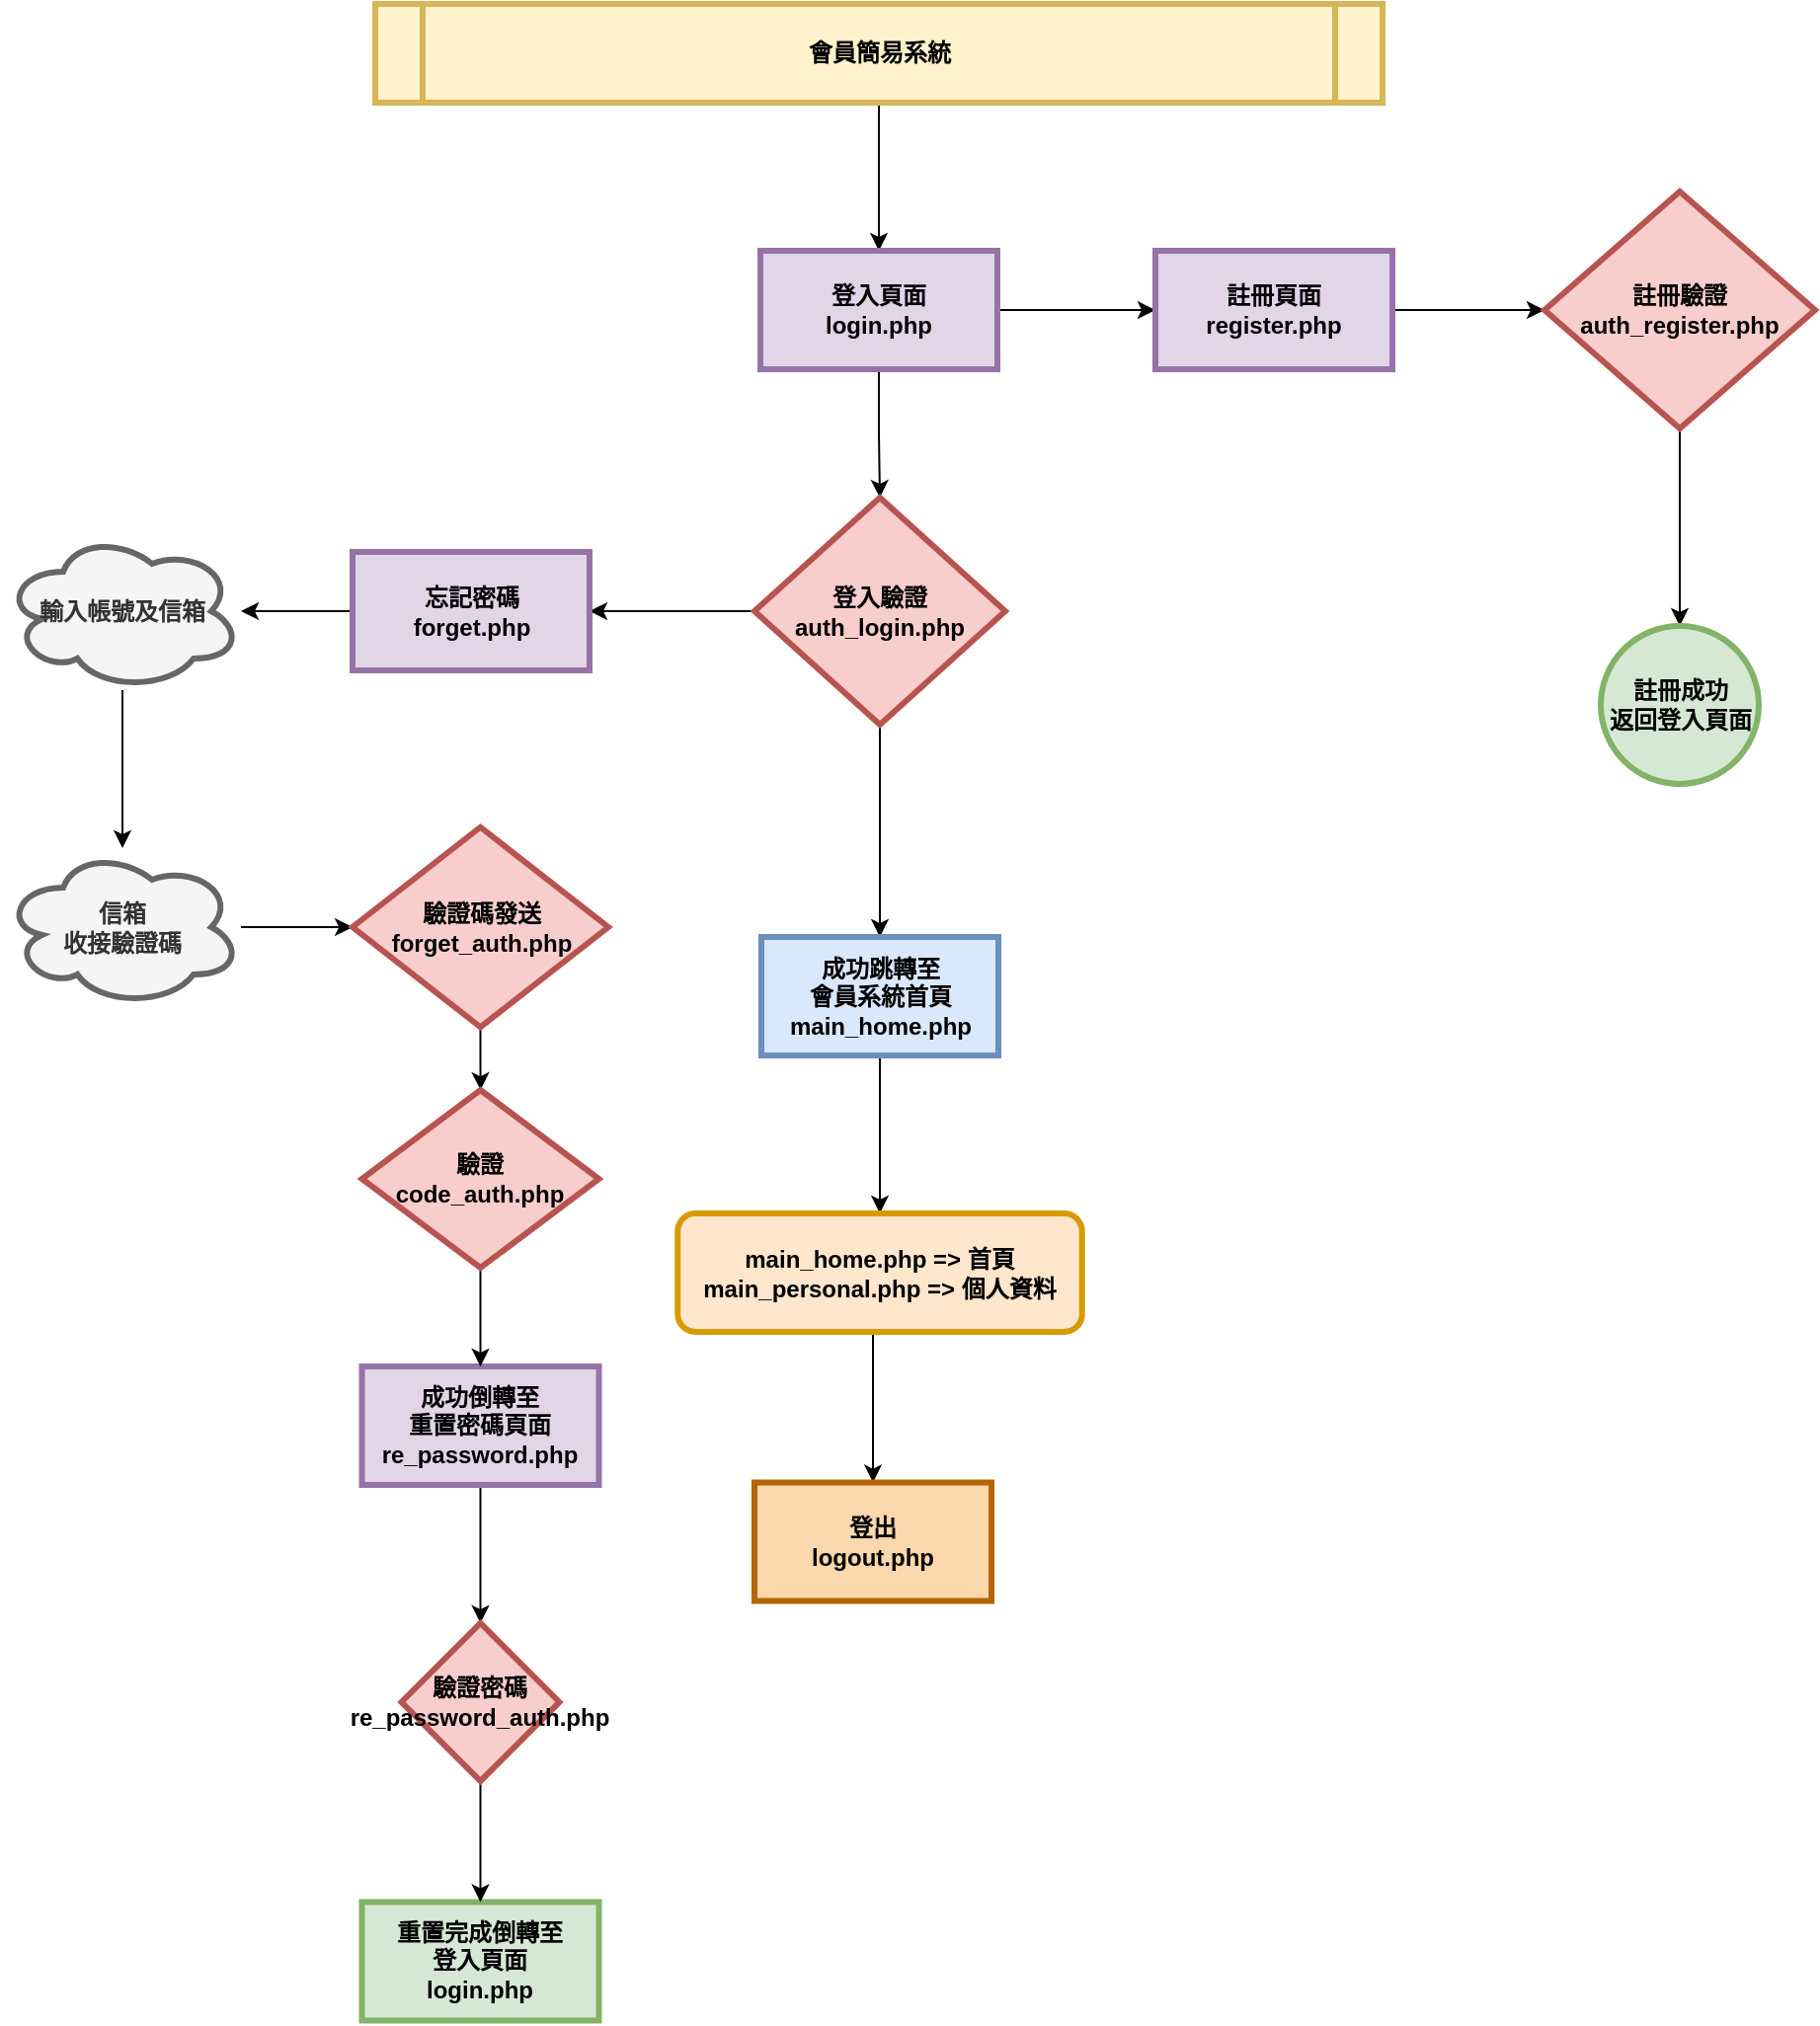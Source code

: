 <mxfile version="20.8.17" type="github">
  <diagram name="Page-1" id="c7558073-3199-34d8-9f00-42111426c3f3">
    <mxGraphModel dx="2260" dy="802" grid="1" gridSize="10" guides="1" tooltips="1" connect="1" arrows="1" fold="1" page="1" pageScale="1" pageWidth="826" pageHeight="1169" background="none" math="0" shadow="0">
      <root>
        <mxCell id="0" />
        <mxCell id="1" parent="0" />
        <mxCell id="kln2nAlyLsbZA-acA6ZX-121" value="" style="edgeStyle=orthogonalEdgeStyle;rounded=0;orthogonalLoop=1;jettySize=auto;html=1;" edge="1" parent="1" source="5" target="kln2nAlyLsbZA-acA6ZX-120">
          <mxGeometry relative="1" as="geometry" />
        </mxCell>
        <mxCell id="5" value="會員簡易系統" style="shape=process;whiteSpace=wrap;align=center;verticalAlign=middle;size=0.048;fontStyle=1;strokeWidth=3;fillColor=#fff2cc;strokeColor=#d6b656;" parent="1" vertex="1">
          <mxGeometry x="158" y="10" width="510" height="50" as="geometry" />
        </mxCell>
        <mxCell id="kln2nAlyLsbZA-acA6ZX-125" value="" style="edgeStyle=orthogonalEdgeStyle;rounded=0;orthogonalLoop=1;jettySize=auto;html=1;" edge="1" parent="1" source="kln2nAlyLsbZA-acA6ZX-120" target="kln2nAlyLsbZA-acA6ZX-124">
          <mxGeometry relative="1" as="geometry" />
        </mxCell>
        <mxCell id="kln2nAlyLsbZA-acA6ZX-129" value="" style="edgeStyle=orthogonalEdgeStyle;rounded=0;orthogonalLoop=1;jettySize=auto;html=1;" edge="1" parent="1" source="kln2nAlyLsbZA-acA6ZX-120" target="kln2nAlyLsbZA-acA6ZX-128">
          <mxGeometry relative="1" as="geometry" />
        </mxCell>
        <mxCell id="kln2nAlyLsbZA-acA6ZX-120" value="登入頁面&lt;br&gt;login.php" style="whiteSpace=wrap;html=1;fillColor=#e1d5e7;fontStyle=1;strokeWidth=3;strokeColor=#9673a6;" vertex="1" parent="1">
          <mxGeometry x="353" y="135" width="120" height="60" as="geometry" />
        </mxCell>
        <mxCell id="kln2nAlyLsbZA-acA6ZX-127" value="" style="edgeStyle=orthogonalEdgeStyle;rounded=0;orthogonalLoop=1;jettySize=auto;html=1;" edge="1" parent="1" source="kln2nAlyLsbZA-acA6ZX-124" target="kln2nAlyLsbZA-acA6ZX-126">
          <mxGeometry relative="1" as="geometry" />
        </mxCell>
        <mxCell id="kln2nAlyLsbZA-acA6ZX-124" value="註冊頁面&lt;br&gt;register.php" style="whiteSpace=wrap;html=1;fillColor=#e1d5e7;fontStyle=1;strokeWidth=3;strokeColor=#9673a6;" vertex="1" parent="1">
          <mxGeometry x="553" y="135" width="120" height="60" as="geometry" />
        </mxCell>
        <mxCell id="kln2nAlyLsbZA-acA6ZX-132" value="" style="edgeStyle=orthogonalEdgeStyle;rounded=0;orthogonalLoop=1;jettySize=auto;html=1;" edge="1" parent="1" source="kln2nAlyLsbZA-acA6ZX-126" target="kln2nAlyLsbZA-acA6ZX-131">
          <mxGeometry relative="1" as="geometry" />
        </mxCell>
        <mxCell id="kln2nAlyLsbZA-acA6ZX-126" value="註冊驗證&lt;br&gt;auth_register.php" style="rhombus;whiteSpace=wrap;html=1;fillColor=#f8cecc;fontStyle=1;strokeWidth=3;strokeColor=#b85450;" vertex="1" parent="1">
          <mxGeometry x="750" y="105" width="137" height="120" as="geometry" />
        </mxCell>
        <mxCell id="kln2nAlyLsbZA-acA6ZX-136" value="" style="edgeStyle=orthogonalEdgeStyle;rounded=0;orthogonalLoop=1;jettySize=auto;html=1;" edge="1" parent="1" source="kln2nAlyLsbZA-acA6ZX-128" target="kln2nAlyLsbZA-acA6ZX-135">
          <mxGeometry relative="1" as="geometry" />
        </mxCell>
        <mxCell id="kln2nAlyLsbZA-acA6ZX-141" value="" style="edgeStyle=orthogonalEdgeStyle;rounded=0;orthogonalLoop=1;jettySize=auto;html=1;" edge="1" parent="1" source="kln2nAlyLsbZA-acA6ZX-128" target="kln2nAlyLsbZA-acA6ZX-140">
          <mxGeometry relative="1" as="geometry" />
        </mxCell>
        <mxCell id="kln2nAlyLsbZA-acA6ZX-128" value="登入驗證&lt;br&gt;auth_login.php" style="rhombus;whiteSpace=wrap;html=1;fillColor=#f8cecc;fontStyle=1;strokeWidth=3;strokeColor=#b85450;" vertex="1" parent="1">
          <mxGeometry x="350" y="260" width="127" height="115" as="geometry" />
        </mxCell>
        <mxCell id="kln2nAlyLsbZA-acA6ZX-131" value="註冊成功&lt;br&gt;返回登入頁面" style="ellipse;whiteSpace=wrap;html=1;fillColor=#d5e8d4;strokeColor=#82b366;fontStyle=1;strokeWidth=3;" vertex="1" parent="1">
          <mxGeometry x="778.5" y="325" width="80" height="80" as="geometry" />
        </mxCell>
        <mxCell id="kln2nAlyLsbZA-acA6ZX-167" value="" style="edgeStyle=orthogonalEdgeStyle;rounded=0;orthogonalLoop=1;jettySize=auto;html=1;" edge="1" parent="1" source="kln2nAlyLsbZA-acA6ZX-135" target="kln2nAlyLsbZA-acA6ZX-166">
          <mxGeometry relative="1" as="geometry" />
        </mxCell>
        <mxCell id="kln2nAlyLsbZA-acA6ZX-169" value="" style="edgeStyle=orthogonalEdgeStyle;rounded=0;orthogonalLoop=1;jettySize=auto;html=1;" edge="1" parent="1" source="kln2nAlyLsbZA-acA6ZX-135" target="kln2nAlyLsbZA-acA6ZX-168">
          <mxGeometry relative="1" as="geometry" />
        </mxCell>
        <mxCell id="kln2nAlyLsbZA-acA6ZX-135" value="成功跳轉至&lt;br&gt;會員系統首頁&lt;br&gt;main_home.php" style="whiteSpace=wrap;html=1;fillColor=#dae8fc;strokeColor=#6c8ebf;fontStyle=1;strokeWidth=3;" vertex="1" parent="1">
          <mxGeometry x="353.5" y="482.5" width="120" height="60" as="geometry" />
        </mxCell>
        <mxCell id="kln2nAlyLsbZA-acA6ZX-150" value="" style="edgeStyle=orthogonalEdgeStyle;rounded=0;orthogonalLoop=1;jettySize=auto;html=1;" edge="1" parent="1" source="kln2nAlyLsbZA-acA6ZX-140" target="kln2nAlyLsbZA-acA6ZX-149">
          <mxGeometry relative="1" as="geometry" />
        </mxCell>
        <mxCell id="kln2nAlyLsbZA-acA6ZX-140" value="忘記密碼&lt;br&gt;forget.php" style="whiteSpace=wrap;html=1;fillColor=#e1d5e7;strokeColor=#9673a6;fontStyle=1;strokeWidth=3;" vertex="1" parent="1">
          <mxGeometry x="146.5" y="287.5" width="120" height="60" as="geometry" />
        </mxCell>
        <mxCell id="kln2nAlyLsbZA-acA6ZX-155" value="" style="edgeStyle=orthogonalEdgeStyle;rounded=0;orthogonalLoop=1;jettySize=auto;html=1;" edge="1" parent="1" source="kln2nAlyLsbZA-acA6ZX-149" target="kln2nAlyLsbZA-acA6ZX-154">
          <mxGeometry relative="1" as="geometry" />
        </mxCell>
        <mxCell id="kln2nAlyLsbZA-acA6ZX-149" value="輸入帳號及信箱" style="ellipse;shape=cloud;whiteSpace=wrap;html=1;fillColor=#f5f5f5;strokeColor=#666666;fontStyle=1;strokeWidth=3;fontColor=#333333;" vertex="1" parent="1">
          <mxGeometry x="-30" y="277.5" width="120" height="80" as="geometry" />
        </mxCell>
        <mxCell id="kln2nAlyLsbZA-acA6ZX-158" value="" style="edgeStyle=orthogonalEdgeStyle;rounded=0;orthogonalLoop=1;jettySize=auto;html=1;" edge="1" parent="1" source="kln2nAlyLsbZA-acA6ZX-154" target="kln2nAlyLsbZA-acA6ZX-157">
          <mxGeometry relative="1" as="geometry" />
        </mxCell>
        <mxCell id="kln2nAlyLsbZA-acA6ZX-154" value="信箱&lt;br&gt;收接驗證碼" style="ellipse;shape=cloud;whiteSpace=wrap;html=1;fillColor=#f5f5f5;strokeColor=#666666;fontColor=#333333;fontStyle=1;strokeWidth=3;" vertex="1" parent="1">
          <mxGeometry x="-30" y="437.5" width="120" height="80" as="geometry" />
        </mxCell>
        <mxCell id="kln2nAlyLsbZA-acA6ZX-172" value="" style="edgeStyle=orthogonalEdgeStyle;rounded=0;orthogonalLoop=1;jettySize=auto;html=1;" edge="1" parent="1" source="kln2nAlyLsbZA-acA6ZX-157" target="kln2nAlyLsbZA-acA6ZX-171">
          <mxGeometry relative="1" as="geometry" />
        </mxCell>
        <mxCell id="kln2nAlyLsbZA-acA6ZX-157" value="驗證碼發送&lt;br&gt;forget_auth.php" style="rhombus;whiteSpace=wrap;html=1;fillColor=#f8cecc;strokeColor=#b85450;fontStyle=1;strokeWidth=3;" vertex="1" parent="1">
          <mxGeometry x="146.5" y="426.88" width="129.5" height="101.25" as="geometry" />
        </mxCell>
        <mxCell id="kln2nAlyLsbZA-acA6ZX-164" value="" style="edgeStyle=orthogonalEdgeStyle;rounded=0;orthogonalLoop=1;jettySize=auto;html=1;" edge="1" parent="1" source="kln2nAlyLsbZA-acA6ZX-159" target="kln2nAlyLsbZA-acA6ZX-163">
          <mxGeometry relative="1" as="geometry" />
        </mxCell>
        <mxCell id="kln2nAlyLsbZA-acA6ZX-159" value="成功倒轉至&lt;br&gt;重置密碼頁面&lt;br&gt;re_password.php" style="whiteSpace=wrap;html=1;fillColor=#e1d5e7;strokeColor=#9673a6;fontStyle=1;strokeWidth=3;" vertex="1" parent="1">
          <mxGeometry x="151.25" y="699.995" width="120" height="60" as="geometry" />
        </mxCell>
        <mxCell id="kln2nAlyLsbZA-acA6ZX-161" value="重置完成倒轉至&lt;br&gt;登入頁面&lt;br&gt;login.php" style="whiteSpace=wrap;html=1;fillColor=#d5e8d4;strokeColor=#82b366;fontStyle=1;strokeWidth=3;" vertex="1" parent="1">
          <mxGeometry x="151.25" y="971.24" width="120" height="60" as="geometry" />
        </mxCell>
        <mxCell id="kln2nAlyLsbZA-acA6ZX-165" value="" style="edgeStyle=orthogonalEdgeStyle;rounded=0;orthogonalLoop=1;jettySize=auto;html=1;" edge="1" parent="1" source="kln2nAlyLsbZA-acA6ZX-163" target="kln2nAlyLsbZA-acA6ZX-161">
          <mxGeometry relative="1" as="geometry" />
        </mxCell>
        <mxCell id="kln2nAlyLsbZA-acA6ZX-163" value="驗證密碼&lt;br&gt;re_password_auth.php" style="rhombus;whiteSpace=wrap;html=1;fillColor=#f8cecc;strokeColor=#b85450;fontStyle=1;strokeWidth=3;" vertex="1" parent="1">
          <mxGeometry x="171.25" y="829.995" width="80" height="80" as="geometry" />
        </mxCell>
        <mxCell id="kln2nAlyLsbZA-acA6ZX-166" value="main_home.php =&amp;gt; 首頁&lt;br&gt;main_personal.php =&amp;gt; 個人資料" style="rounded=1;whiteSpace=wrap;html=1;fillColor=#ffe6cc;strokeColor=#d79b00;fontStyle=1;strokeWidth=3;" vertex="1" parent="1">
          <mxGeometry x="311.13" y="622.5" width="204.75" height="60" as="geometry" />
        </mxCell>
        <mxCell id="kln2nAlyLsbZA-acA6ZX-168" value="登出&lt;br&gt;logout.php" style="whiteSpace=wrap;html=1;fillColor=#fad7ac;strokeColor=#b46504;fontStyle=1;strokeWidth=3;" vertex="1" parent="1">
          <mxGeometry x="350" y="758.76" width="120" height="60" as="geometry" />
        </mxCell>
        <mxCell id="kln2nAlyLsbZA-acA6ZX-173" value="" style="edgeStyle=orthogonalEdgeStyle;rounded=0;orthogonalLoop=1;jettySize=auto;html=1;" edge="1" parent="1" source="kln2nAlyLsbZA-acA6ZX-171" target="kln2nAlyLsbZA-acA6ZX-159">
          <mxGeometry relative="1" as="geometry" />
        </mxCell>
        <mxCell id="kln2nAlyLsbZA-acA6ZX-171" value="驗證&lt;br&gt;code_auth.php" style="rhombus;whiteSpace=wrap;html=1;fillColor=#f8cecc;strokeColor=#b85450;fontStyle=1;strokeWidth=3;" vertex="1" parent="1">
          <mxGeometry x="151.25" y="560" width="120" height="90" as="geometry" />
        </mxCell>
      </root>
    </mxGraphModel>
  </diagram>
</mxfile>
